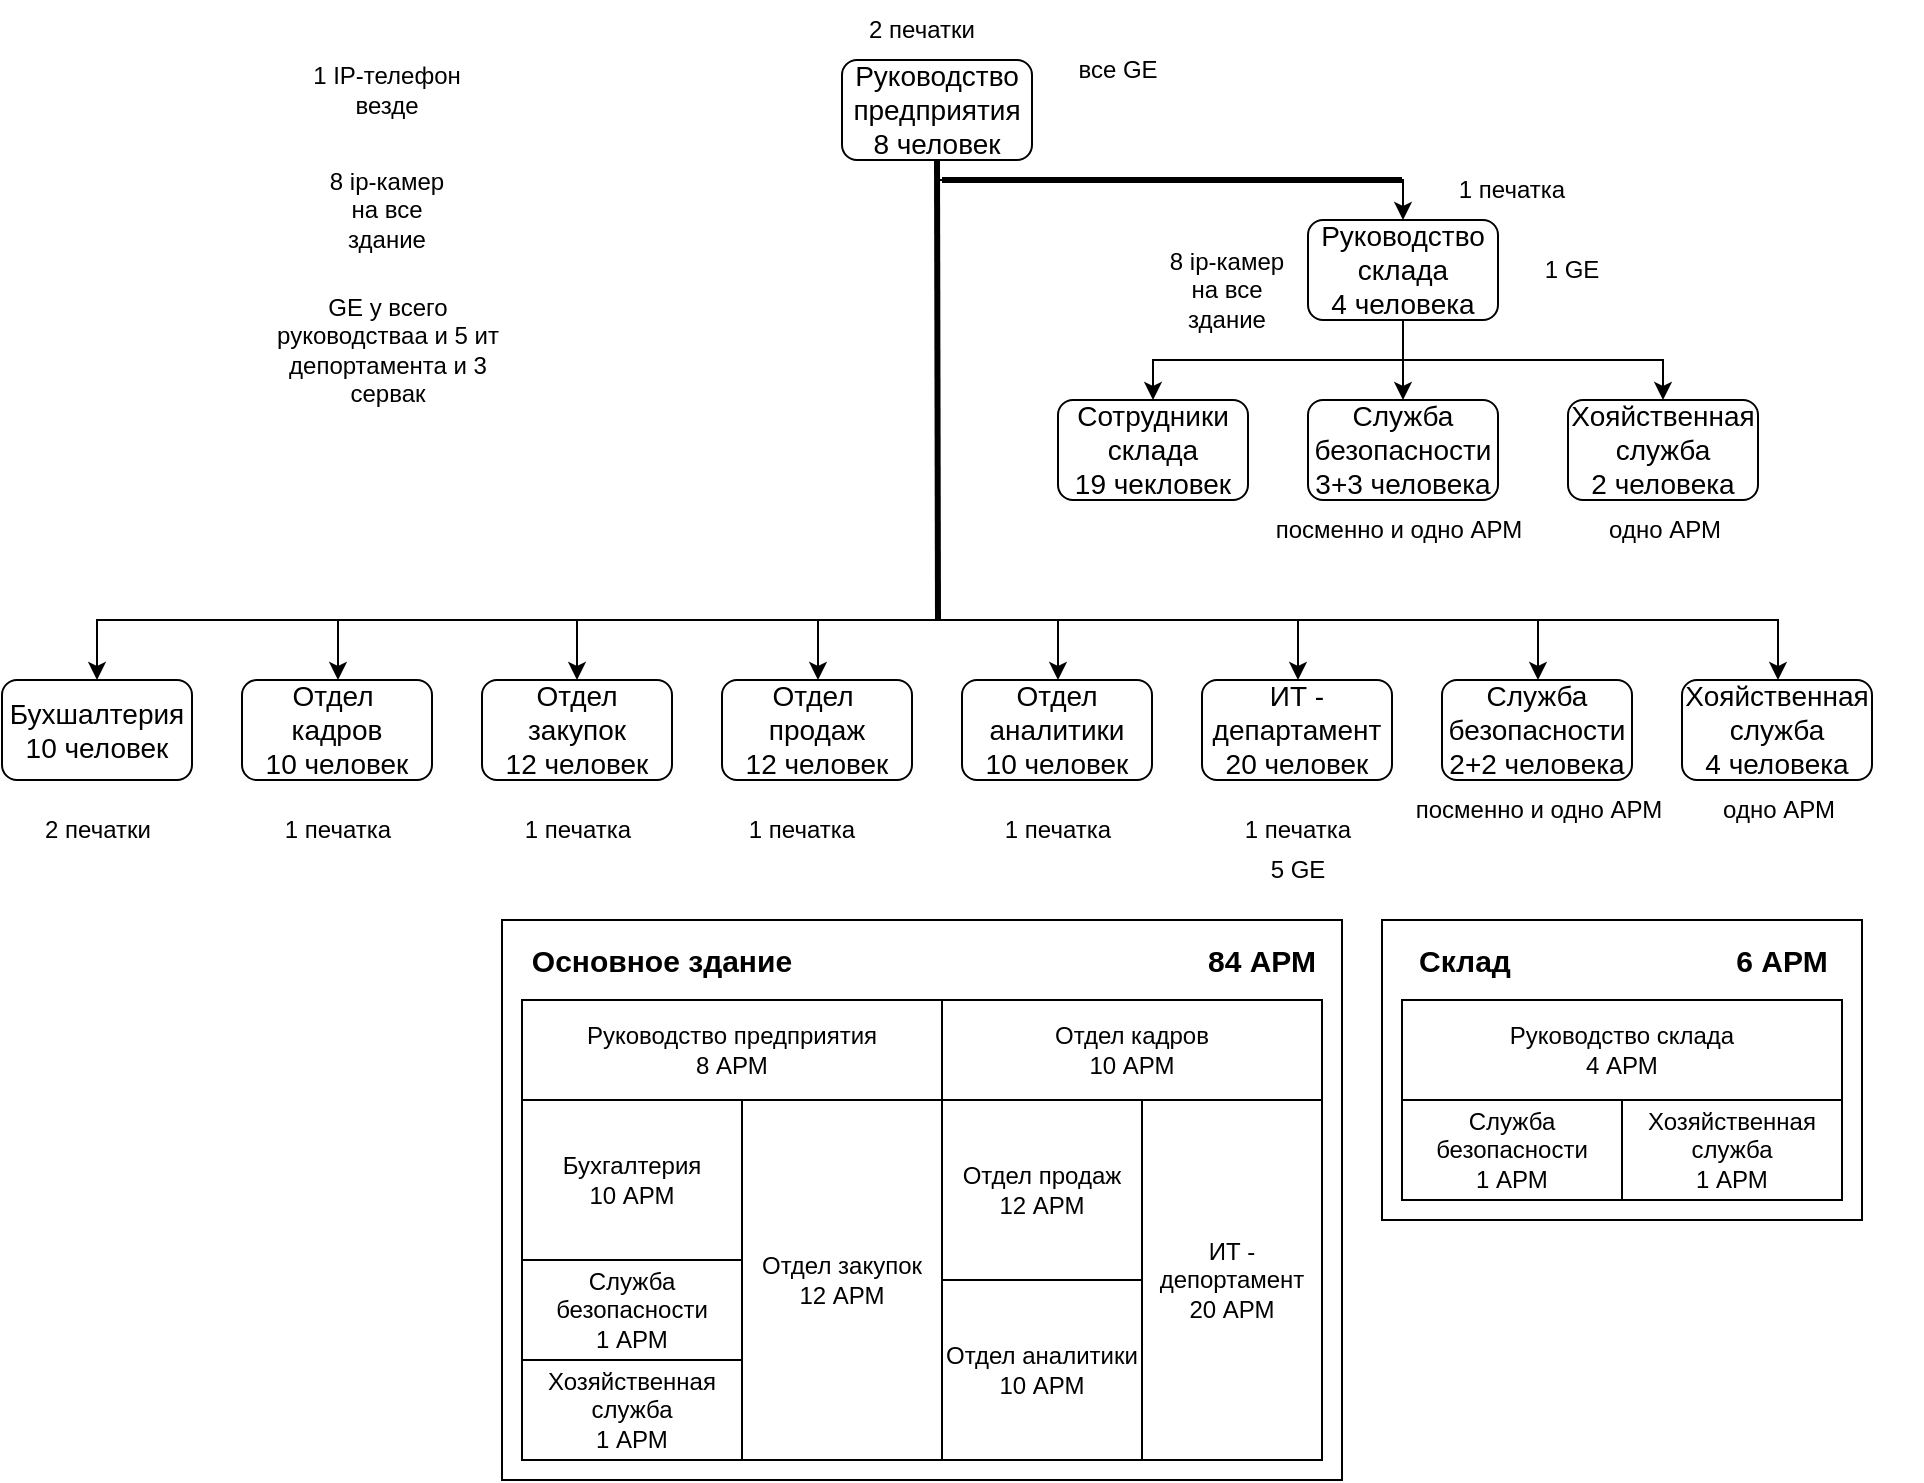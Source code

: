 <mxfile version="22.1.5" type="device">
  <diagram name="Page-1" id="h4J83EsfyEsbaeJ1aICJ">
    <mxGraphModel dx="2284" dy="816" grid="1" gridSize="10" guides="1" tooltips="1" connect="1" arrows="1" fold="1" page="1" pageScale="1" pageWidth="850" pageHeight="1100" math="0" shadow="0">
      <root>
        <mxCell id="0" />
        <mxCell id="1" parent="0" />
        <mxCell id="YGPuPkG9yJ9oTARoy1Cu-22" style="edgeStyle=orthogonalEdgeStyle;rounded=0;orthogonalLoop=1;jettySize=auto;html=1;exitX=0.5;exitY=1;exitDx=0;exitDy=0;entryX=0.5;entryY=0;entryDx=0;entryDy=0;" edge="1" parent="1" source="YGPuPkG9yJ9oTARoy1Cu-4" target="YGPuPkG9yJ9oTARoy1Cu-10">
          <mxGeometry relative="1" as="geometry">
            <Array as="points">
              <mxPoint x="408" y="360" />
              <mxPoint x="-12" y="360" />
            </Array>
          </mxGeometry>
        </mxCell>
        <mxCell id="YGPuPkG9yJ9oTARoy1Cu-23" style="edgeStyle=orthogonalEdgeStyle;rounded=0;orthogonalLoop=1;jettySize=auto;html=1;exitX=0.5;exitY=1;exitDx=0;exitDy=0;" edge="1" parent="1" source="YGPuPkG9yJ9oTARoy1Cu-4" target="YGPuPkG9yJ9oTARoy1Cu-11">
          <mxGeometry relative="1" as="geometry">
            <Array as="points">
              <mxPoint x="408" y="360" />
              <mxPoint x="108" y="360" />
            </Array>
          </mxGeometry>
        </mxCell>
        <mxCell id="YGPuPkG9yJ9oTARoy1Cu-24" style="edgeStyle=orthogonalEdgeStyle;rounded=0;orthogonalLoop=1;jettySize=auto;html=1;exitX=0.5;exitY=1;exitDx=0;exitDy=0;entryX=0.5;entryY=0;entryDx=0;entryDy=0;" edge="1" parent="1" source="YGPuPkG9yJ9oTARoy1Cu-4" target="YGPuPkG9yJ9oTARoy1Cu-12">
          <mxGeometry relative="1" as="geometry">
            <Array as="points">
              <mxPoint x="408" y="360" />
              <mxPoint x="228" y="360" />
            </Array>
          </mxGeometry>
        </mxCell>
        <mxCell id="YGPuPkG9yJ9oTARoy1Cu-25" style="edgeStyle=orthogonalEdgeStyle;rounded=0;orthogonalLoop=1;jettySize=auto;html=1;exitX=0.5;exitY=1;exitDx=0;exitDy=0;" edge="1" parent="1" source="YGPuPkG9yJ9oTARoy1Cu-4" target="YGPuPkG9yJ9oTARoy1Cu-13">
          <mxGeometry relative="1" as="geometry">
            <Array as="points">
              <mxPoint x="408" y="360" />
              <mxPoint x="348" y="360" />
            </Array>
          </mxGeometry>
        </mxCell>
        <mxCell id="YGPuPkG9yJ9oTARoy1Cu-26" style="edgeStyle=orthogonalEdgeStyle;rounded=0;orthogonalLoop=1;jettySize=auto;html=1;exitX=0.5;exitY=1;exitDx=0;exitDy=0;" edge="1" parent="1" source="YGPuPkG9yJ9oTARoy1Cu-4" target="YGPuPkG9yJ9oTARoy1Cu-14">
          <mxGeometry relative="1" as="geometry">
            <Array as="points">
              <mxPoint x="408" y="360" />
              <mxPoint x="468" y="360" />
            </Array>
          </mxGeometry>
        </mxCell>
        <mxCell id="YGPuPkG9yJ9oTARoy1Cu-27" style="edgeStyle=orthogonalEdgeStyle;rounded=0;orthogonalLoop=1;jettySize=auto;html=1;exitX=0.5;exitY=1;exitDx=0;exitDy=0;" edge="1" parent="1" source="YGPuPkG9yJ9oTARoy1Cu-4" target="YGPuPkG9yJ9oTARoy1Cu-15">
          <mxGeometry relative="1" as="geometry">
            <Array as="points">
              <mxPoint x="408" y="360" />
              <mxPoint x="588" y="360" />
            </Array>
          </mxGeometry>
        </mxCell>
        <mxCell id="YGPuPkG9yJ9oTARoy1Cu-28" style="edgeStyle=orthogonalEdgeStyle;rounded=0;orthogonalLoop=1;jettySize=auto;html=1;exitX=0.5;exitY=1;exitDx=0;exitDy=0;" edge="1" parent="1" source="YGPuPkG9yJ9oTARoy1Cu-4" target="YGPuPkG9yJ9oTARoy1Cu-17">
          <mxGeometry relative="1" as="geometry">
            <Array as="points">
              <mxPoint x="408" y="360" />
              <mxPoint x="708" y="360" />
            </Array>
          </mxGeometry>
        </mxCell>
        <mxCell id="YGPuPkG9yJ9oTARoy1Cu-29" style="edgeStyle=orthogonalEdgeStyle;rounded=0;orthogonalLoop=1;jettySize=auto;html=1;exitX=0.5;exitY=1;exitDx=0;exitDy=0;" edge="1" parent="1" source="YGPuPkG9yJ9oTARoy1Cu-4" target="YGPuPkG9yJ9oTARoy1Cu-19">
          <mxGeometry relative="1" as="geometry">
            <Array as="points">
              <mxPoint x="408" y="360" />
              <mxPoint x="828" y="360" />
            </Array>
          </mxGeometry>
        </mxCell>
        <mxCell id="YGPuPkG9yJ9oTARoy1Cu-38" style="edgeStyle=orthogonalEdgeStyle;rounded=0;orthogonalLoop=1;jettySize=auto;html=1;exitX=0.5;exitY=1;exitDx=0;exitDy=0;entryX=0.5;entryY=0;entryDx=0;entryDy=0;" edge="1" parent="1" source="YGPuPkG9yJ9oTARoy1Cu-4" target="YGPuPkG9yJ9oTARoy1Cu-5">
          <mxGeometry relative="1" as="geometry">
            <Array as="points">
              <mxPoint x="407" y="140" />
              <mxPoint x="641" y="140" />
            </Array>
          </mxGeometry>
        </mxCell>
        <mxCell id="YGPuPkG9yJ9oTARoy1Cu-4" value="&lt;span style=&quot;font-size: 14px;&quot;&gt;Руководство предприятия&lt;br&gt;8 человек&lt;br&gt;&lt;/span&gt;" style="rounded=1;whiteSpace=wrap;html=1;" vertex="1" parent="1">
          <mxGeometry x="360" y="80" width="95" height="50" as="geometry" />
        </mxCell>
        <mxCell id="YGPuPkG9yJ9oTARoy1Cu-31" style="edgeStyle=orthogonalEdgeStyle;rounded=0;orthogonalLoop=1;jettySize=auto;html=1;exitX=0.5;exitY=1;exitDx=0;exitDy=0;" edge="1" parent="1" source="YGPuPkG9yJ9oTARoy1Cu-5" target="YGPuPkG9yJ9oTARoy1Cu-6">
          <mxGeometry relative="1" as="geometry" />
        </mxCell>
        <mxCell id="YGPuPkG9yJ9oTARoy1Cu-32" style="edgeStyle=orthogonalEdgeStyle;rounded=0;orthogonalLoop=1;jettySize=auto;html=1;exitX=0.5;exitY=1;exitDx=0;exitDy=0;entryX=0.5;entryY=0;entryDx=0;entryDy=0;" edge="1" parent="1" source="YGPuPkG9yJ9oTARoy1Cu-5" target="YGPuPkG9yJ9oTARoy1Cu-9">
          <mxGeometry relative="1" as="geometry" />
        </mxCell>
        <mxCell id="YGPuPkG9yJ9oTARoy1Cu-33" style="edgeStyle=orthogonalEdgeStyle;rounded=0;orthogonalLoop=1;jettySize=auto;html=1;exitX=0.5;exitY=1;exitDx=0;exitDy=0;entryX=0.5;entryY=0;entryDx=0;entryDy=0;" edge="1" parent="1" source="YGPuPkG9yJ9oTARoy1Cu-5" target="YGPuPkG9yJ9oTARoy1Cu-18">
          <mxGeometry relative="1" as="geometry" />
        </mxCell>
        <mxCell id="YGPuPkG9yJ9oTARoy1Cu-5" value="&lt;span style=&quot;font-size: 14px;&quot;&gt;Руководство склада&lt;br&gt;4 человека&lt;br&gt;&lt;/span&gt;" style="rounded=1;whiteSpace=wrap;html=1;" vertex="1" parent="1">
          <mxGeometry x="593" y="160" width="95" height="50" as="geometry" />
        </mxCell>
        <mxCell id="YGPuPkG9yJ9oTARoy1Cu-6" value="&lt;span style=&quot;font-size: 14px;&quot;&gt;Сотрудники склада&lt;br&gt;19 чекловек&lt;br&gt;&lt;/span&gt;" style="rounded=1;whiteSpace=wrap;html=1;" vertex="1" parent="1">
          <mxGeometry x="468" y="250" width="95" height="50" as="geometry" />
        </mxCell>
        <mxCell id="YGPuPkG9yJ9oTARoy1Cu-9" value="&lt;span style=&quot;font-size: 14px;&quot;&gt;Служба безопасности&lt;br&gt;3+3 человека&lt;br&gt;&lt;/span&gt;" style="rounded=1;whiteSpace=wrap;html=1;" vertex="1" parent="1">
          <mxGeometry x="593" y="250" width="95" height="50" as="geometry" />
        </mxCell>
        <mxCell id="YGPuPkG9yJ9oTARoy1Cu-10" value="&lt;span style=&quot;font-size: 14px;&quot;&gt;Бухшалтерия&lt;br&gt;10 человек&lt;br&gt;&lt;/span&gt;" style="rounded=1;whiteSpace=wrap;html=1;" vertex="1" parent="1">
          <mxGeometry x="-60" y="390" width="95" height="50" as="geometry" />
        </mxCell>
        <mxCell id="YGPuPkG9yJ9oTARoy1Cu-11" value="&lt;span style=&quot;font-size: 14px;&quot;&gt;Отдел&amp;nbsp; кадров&lt;br&gt;10 человек&lt;br&gt;&lt;/span&gt;" style="rounded=1;whiteSpace=wrap;html=1;" vertex="1" parent="1">
          <mxGeometry x="60" y="390" width="95" height="50" as="geometry" />
        </mxCell>
        <mxCell id="YGPuPkG9yJ9oTARoy1Cu-12" value="&lt;span style=&quot;font-size: 14px;&quot;&gt;Отдел закупок&lt;br&gt;12 человек&lt;br&gt;&lt;/span&gt;" style="rounded=1;whiteSpace=wrap;html=1;" vertex="1" parent="1">
          <mxGeometry x="180" y="390" width="95" height="50" as="geometry" />
        </mxCell>
        <mxCell id="YGPuPkG9yJ9oTARoy1Cu-13" value="&lt;span style=&quot;font-size: 14px;&quot;&gt;Отдел&amp;nbsp; продаж&lt;br&gt;12 человек&lt;br&gt;&lt;/span&gt;" style="rounded=1;whiteSpace=wrap;html=1;" vertex="1" parent="1">
          <mxGeometry x="300" y="390" width="95" height="50" as="geometry" />
        </mxCell>
        <mxCell id="YGPuPkG9yJ9oTARoy1Cu-14" value="&lt;span style=&quot;font-size: 14px;&quot;&gt;Отдел аналитики&lt;br&gt;10 человек&lt;br&gt;&lt;/span&gt;" style="rounded=1;whiteSpace=wrap;html=1;" vertex="1" parent="1">
          <mxGeometry x="420" y="390" width="95" height="50" as="geometry" />
        </mxCell>
        <mxCell id="YGPuPkG9yJ9oTARoy1Cu-15" value="&lt;span style=&quot;font-size: 14px;&quot;&gt;ИТ - департамент&lt;br&gt;20 человек&lt;br&gt;&lt;/span&gt;" style="rounded=1;whiteSpace=wrap;html=1;" vertex="1" parent="1">
          <mxGeometry x="540" y="390" width="95" height="50" as="geometry" />
        </mxCell>
        <mxCell id="YGPuPkG9yJ9oTARoy1Cu-17" value="&lt;span style=&quot;font-size: 14px;&quot;&gt;Служба безопасности&lt;br&gt;2+2 человека&lt;br&gt;&lt;/span&gt;" style="rounded=1;whiteSpace=wrap;html=1;" vertex="1" parent="1">
          <mxGeometry x="660" y="390" width="95" height="50" as="geometry" />
        </mxCell>
        <mxCell id="YGPuPkG9yJ9oTARoy1Cu-18" value="&lt;span style=&quot;font-size: 14px;&quot;&gt;Хояйственная служба&lt;br&gt;2 человека&lt;br&gt;&lt;/span&gt;" style="rounded=1;whiteSpace=wrap;html=1;" vertex="1" parent="1">
          <mxGeometry x="723" y="250" width="95" height="50" as="geometry" />
        </mxCell>
        <mxCell id="YGPuPkG9yJ9oTARoy1Cu-19" value="&lt;span style=&quot;font-size: 14px;&quot;&gt;Хояйственная служба&lt;br&gt;4 человека&lt;br&gt;&lt;/span&gt;" style="rounded=1;whiteSpace=wrap;html=1;" vertex="1" parent="1">
          <mxGeometry x="780" y="390" width="95" height="50" as="geometry" />
        </mxCell>
        <mxCell id="YGPuPkG9yJ9oTARoy1Cu-21" style="edgeStyle=orthogonalEdgeStyle;rounded=0;orthogonalLoop=1;jettySize=auto;html=1;exitX=0.5;exitY=1;exitDx=0;exitDy=0;" edge="1" parent="1" source="YGPuPkG9yJ9oTARoy1Cu-4" target="YGPuPkG9yJ9oTARoy1Cu-4">
          <mxGeometry relative="1" as="geometry" />
        </mxCell>
        <mxCell id="YGPuPkG9yJ9oTARoy1Cu-34" value="" style="endArrow=none;html=1;rounded=0;entryX=0.5;entryY=1;entryDx=0;entryDy=0;strokeWidth=3;" edge="1" parent="1" target="YGPuPkG9yJ9oTARoy1Cu-4">
          <mxGeometry width="50" height="50" relative="1" as="geometry">
            <mxPoint x="408" y="360" as="sourcePoint" />
            <mxPoint x="450" y="380" as="targetPoint" />
          </mxGeometry>
        </mxCell>
        <mxCell id="YGPuPkG9yJ9oTARoy1Cu-39" value="" style="endArrow=none;html=1;rounded=0;strokeWidth=3;" edge="1" parent="1">
          <mxGeometry width="50" height="50" relative="1" as="geometry">
            <mxPoint x="410" y="140" as="sourcePoint" />
            <mxPoint x="640" y="140" as="targetPoint" />
          </mxGeometry>
        </mxCell>
        <mxCell id="YGPuPkG9yJ9oTARoy1Cu-42" value="посменно и одно АРМ" style="text;html=1;align=center;verticalAlign=middle;resizable=0;points=[];autosize=1;strokeColor=none;fillColor=none;" vertex="1" parent="1">
          <mxGeometry x="563" y="300" width="150" height="30" as="geometry" />
        </mxCell>
        <mxCell id="YGPuPkG9yJ9oTARoy1Cu-44" value="одно АРМ" style="text;html=1;align=center;verticalAlign=middle;resizable=0;points=[];autosize=1;strokeColor=none;fillColor=none;" vertex="1" parent="1">
          <mxGeometry x="730.5" y="300" width="80" height="30" as="geometry" />
        </mxCell>
        <mxCell id="YGPuPkG9yJ9oTARoy1Cu-45" value="одно АРМ" style="text;html=1;align=center;verticalAlign=middle;resizable=0;points=[];autosize=1;strokeColor=none;fillColor=none;" vertex="1" parent="1">
          <mxGeometry x="787.5" y="440" width="80" height="30" as="geometry" />
        </mxCell>
        <mxCell id="YGPuPkG9yJ9oTARoy1Cu-46" value="посменно и одно АРМ" style="text;html=1;align=center;verticalAlign=middle;resizable=0;points=[];autosize=1;strokeColor=none;fillColor=none;" vertex="1" parent="1">
          <mxGeometry x="632.5" y="440" width="150" height="30" as="geometry" />
        </mxCell>
        <mxCell id="YGPuPkG9yJ9oTARoy1Cu-47" value="" style="rounded=0;whiteSpace=wrap;html=1;" vertex="1" parent="1">
          <mxGeometry x="190" y="510" width="420" height="280" as="geometry" />
        </mxCell>
        <mxCell id="YGPuPkG9yJ9oTARoy1Cu-48" value="&lt;b style=&quot;border-color: var(--border-color); font-size: 15px;&quot;&gt;Основное здание&lt;/b&gt;" style="text;html=1;strokeColor=none;fillColor=none;align=center;verticalAlign=middle;whiteSpace=wrap;rounded=0;" vertex="1" parent="1">
          <mxGeometry x="200" y="510" width="140" height="40" as="geometry" />
        </mxCell>
        <mxCell id="YGPuPkG9yJ9oTARoy1Cu-50" value="" style="rounded=0;whiteSpace=wrap;html=1;fillColor=none;" vertex="1" parent="1">
          <mxGeometry x="200" y="550" width="400" height="230" as="geometry" />
        </mxCell>
        <mxCell id="YGPuPkG9yJ9oTARoy1Cu-49" value="&lt;font style=&quot;font-size: 12px;&quot;&gt;Руководство предприятия&lt;br&gt;8 АРМ&lt;/font&gt;" style="rounded=0;whiteSpace=wrap;html=1;" vertex="1" parent="1">
          <mxGeometry x="200" y="550" width="210" height="50" as="geometry" />
        </mxCell>
        <mxCell id="YGPuPkG9yJ9oTARoy1Cu-51" value="&lt;b style=&quot;border-color: var(--border-color); font-size: 15px;&quot;&gt;84 АРМ&lt;/b&gt;" style="text;html=1;strokeColor=none;fillColor=none;align=center;verticalAlign=middle;whiteSpace=wrap;rounded=0;" vertex="1" parent="1">
          <mxGeometry x="500" y="510" width="140" height="40" as="geometry" />
        </mxCell>
        <mxCell id="YGPuPkG9yJ9oTARoy1Cu-52" value="&lt;font style=&quot;font-size: 12px;&quot;&gt;Бухгалтерия&lt;br&gt;10 АРМ&lt;br&gt;&lt;/font&gt;" style="rounded=0;whiteSpace=wrap;html=1;" vertex="1" parent="1">
          <mxGeometry x="200" y="600" width="110" height="80" as="geometry" />
        </mxCell>
        <mxCell id="YGPuPkG9yJ9oTARoy1Cu-53" value="Отдел кадров&lt;br&gt;10 АРМ" style="rounded=0;whiteSpace=wrap;html=1;" vertex="1" parent="1">
          <mxGeometry x="410" y="550" width="190" height="50" as="geometry" />
        </mxCell>
        <mxCell id="YGPuPkG9yJ9oTARoy1Cu-55" value="Отдел закупок&lt;br&gt;12 АРМ" style="rounded=0;whiteSpace=wrap;html=1;" vertex="1" parent="1">
          <mxGeometry x="310" y="600" width="100" height="180" as="geometry" />
        </mxCell>
        <mxCell id="YGPuPkG9yJ9oTARoy1Cu-56" value="Отдел продаж&lt;br&gt;12 АРМ" style="rounded=0;whiteSpace=wrap;html=1;" vertex="1" parent="1">
          <mxGeometry x="410" y="600" width="100" height="90" as="geometry" />
        </mxCell>
        <mxCell id="YGPuPkG9yJ9oTARoy1Cu-60" value="Отдел аналитики&lt;br&gt;10 АРМ" style="rounded=0;whiteSpace=wrap;html=1;" vertex="1" parent="1">
          <mxGeometry x="410" y="690" width="100" height="90" as="geometry" />
        </mxCell>
        <mxCell id="YGPuPkG9yJ9oTARoy1Cu-61" value="&lt;font style=&quot;font-size: 12px;&quot;&gt;ИТ - депортамент&lt;br&gt;20 АРМ&lt;br&gt;&lt;/font&gt;" style="rounded=0;whiteSpace=wrap;html=1;" vertex="1" parent="1">
          <mxGeometry x="510" y="600" width="90" height="180" as="geometry" />
        </mxCell>
        <mxCell id="YGPuPkG9yJ9oTARoy1Cu-62" value="Служба безопасности&lt;br&gt;1 АРМ" style="rounded=0;whiteSpace=wrap;html=1;" vertex="1" parent="1">
          <mxGeometry x="200" y="680" width="110" height="50" as="geometry" />
        </mxCell>
        <mxCell id="YGPuPkG9yJ9oTARoy1Cu-63" value="Хозяйственная служба&lt;br&gt;1 АРМ" style="rounded=0;whiteSpace=wrap;html=1;" vertex="1" parent="1">
          <mxGeometry x="200" y="730" width="110" height="50" as="geometry" />
        </mxCell>
        <mxCell id="YGPuPkG9yJ9oTARoy1Cu-65" value="" style="rounded=0;whiteSpace=wrap;html=1;" vertex="1" parent="1">
          <mxGeometry x="630" y="510" width="240" height="150" as="geometry" />
        </mxCell>
        <mxCell id="YGPuPkG9yJ9oTARoy1Cu-66" value="&lt;span style=&quot;font-size: 15px;&quot;&gt;&lt;b&gt;Склад&lt;/b&gt;&lt;/span&gt;" style="text;html=1;strokeColor=none;fillColor=none;align=center;verticalAlign=middle;whiteSpace=wrap;rounded=0;" vertex="1" parent="1">
          <mxGeometry x="630" y="510" width="83" height="40" as="geometry" />
        </mxCell>
        <mxCell id="YGPuPkG9yJ9oTARoy1Cu-67" value="" style="rounded=0;whiteSpace=wrap;html=1;fillColor=none;" vertex="1" parent="1">
          <mxGeometry x="640" y="550" width="210" height="100" as="geometry" />
        </mxCell>
        <mxCell id="YGPuPkG9yJ9oTARoy1Cu-68" value="&lt;font style=&quot;font-size: 12px;&quot;&gt;Руководство склада&lt;br&gt;4 АРМ&lt;/font&gt;" style="rounded=0;whiteSpace=wrap;html=1;" vertex="1" parent="1">
          <mxGeometry x="640" y="550" width="220" height="50" as="geometry" />
        </mxCell>
        <mxCell id="YGPuPkG9yJ9oTARoy1Cu-69" value="&lt;b style=&quot;border-color: var(--border-color); font-size: 15px;&quot;&gt;6 АРМ&lt;/b&gt;" style="text;html=1;strokeColor=none;fillColor=none;align=center;verticalAlign=middle;whiteSpace=wrap;rounded=0;" vertex="1" parent="1">
          <mxGeometry x="760" y="510" width="140" height="40" as="geometry" />
        </mxCell>
        <mxCell id="YGPuPkG9yJ9oTARoy1Cu-76" value="Служба безопасности&lt;br&gt;1 АРМ" style="rounded=0;whiteSpace=wrap;html=1;" vertex="1" parent="1">
          <mxGeometry x="640" y="600" width="110" height="50" as="geometry" />
        </mxCell>
        <mxCell id="YGPuPkG9yJ9oTARoy1Cu-77" value="Хозяйственная служба&lt;br&gt;1 АРМ" style="rounded=0;whiteSpace=wrap;html=1;" vertex="1" parent="1">
          <mxGeometry x="750" y="600" width="110" height="50" as="geometry" />
        </mxCell>
        <mxCell id="YGPuPkG9yJ9oTARoy1Cu-78" value="2 печатки" style="text;html=1;strokeColor=none;fillColor=none;align=center;verticalAlign=middle;whiteSpace=wrap;rounded=0;" vertex="1" parent="1">
          <mxGeometry x="370" y="50" width="60" height="30" as="geometry" />
        </mxCell>
        <mxCell id="YGPuPkG9yJ9oTARoy1Cu-79" value="2 печатки" style="text;html=1;strokeColor=none;fillColor=none;align=center;verticalAlign=middle;whiteSpace=wrap;rounded=0;" vertex="1" parent="1">
          <mxGeometry x="-42.5" y="450" width="60" height="30" as="geometry" />
        </mxCell>
        <mxCell id="YGPuPkG9yJ9oTARoy1Cu-80" value="1 печатка" style="text;html=1;strokeColor=none;fillColor=none;align=center;verticalAlign=middle;whiteSpace=wrap;rounded=0;" vertex="1" parent="1">
          <mxGeometry x="77.5" y="450" width="60" height="30" as="geometry" />
        </mxCell>
        <mxCell id="YGPuPkG9yJ9oTARoy1Cu-81" value="1 печатка" style="text;html=1;strokeColor=none;fillColor=none;align=center;verticalAlign=middle;whiteSpace=wrap;rounded=0;" vertex="1" parent="1">
          <mxGeometry x="197.5" y="450" width="60" height="30" as="geometry" />
        </mxCell>
        <mxCell id="YGPuPkG9yJ9oTARoy1Cu-82" value="1 печатка" style="text;html=1;strokeColor=none;fillColor=none;align=center;verticalAlign=middle;whiteSpace=wrap;rounded=0;" vertex="1" parent="1">
          <mxGeometry x="310" y="450" width="60" height="30" as="geometry" />
        </mxCell>
        <mxCell id="YGPuPkG9yJ9oTARoy1Cu-83" value="1 печатка" style="text;html=1;strokeColor=none;fillColor=none;align=center;verticalAlign=middle;whiteSpace=wrap;rounded=0;" vertex="1" parent="1">
          <mxGeometry x="437.5" y="450" width="60" height="30" as="geometry" />
        </mxCell>
        <mxCell id="YGPuPkG9yJ9oTARoy1Cu-84" value="1 печатка" style="text;html=1;strokeColor=none;fillColor=none;align=center;verticalAlign=middle;whiteSpace=wrap;rounded=0;" vertex="1" parent="1">
          <mxGeometry x="557.5" y="450" width="60" height="30" as="geometry" />
        </mxCell>
        <mxCell id="YGPuPkG9yJ9oTARoy1Cu-85" value="1 IP-телефон везде" style="text;html=1;strokeColor=none;fillColor=none;align=center;verticalAlign=middle;whiteSpace=wrap;rounded=0;" vertex="1" parent="1">
          <mxGeometry x="85" y="70" width="95" height="50" as="geometry" />
        </mxCell>
        <mxCell id="YGPuPkG9yJ9oTARoy1Cu-86" value="8 ip-камер на все здание" style="text;html=1;strokeColor=none;fillColor=none;align=center;verticalAlign=middle;whiteSpace=wrap;rounded=0;" vertex="1" parent="1">
          <mxGeometry x="95" y="140" width="75" height="30" as="geometry" />
        </mxCell>
        <mxCell id="YGPuPkG9yJ9oTARoy1Cu-88" value="GE у всего руководстваа и 5 ит депортамента и 3 сервак" style="text;html=1;strokeColor=none;fillColor=none;align=center;verticalAlign=middle;whiteSpace=wrap;rounded=0;" vertex="1" parent="1">
          <mxGeometry x="72.5" y="210" width="120" height="30" as="geometry" />
        </mxCell>
        <mxCell id="YGPuPkG9yJ9oTARoy1Cu-89" value="все GE" style="text;html=1;strokeColor=none;fillColor=none;align=center;verticalAlign=middle;whiteSpace=wrap;rounded=0;" vertex="1" parent="1">
          <mxGeometry x="468" y="70" width="60" height="30" as="geometry" />
        </mxCell>
        <mxCell id="YGPuPkG9yJ9oTARoy1Cu-90" value="5 GE" style="text;html=1;strokeColor=none;fillColor=none;align=center;verticalAlign=middle;whiteSpace=wrap;rounded=0;" vertex="1" parent="1">
          <mxGeometry x="557.5" y="470" width="60" height="30" as="geometry" />
        </mxCell>
        <mxCell id="YGPuPkG9yJ9oTARoy1Cu-92" value="1 GE" style="text;html=1;strokeColor=none;fillColor=none;align=center;verticalAlign=middle;whiteSpace=wrap;rounded=0;" vertex="1" parent="1">
          <mxGeometry x="695" y="170" width="60" height="30" as="geometry" />
        </mxCell>
        <mxCell id="YGPuPkG9yJ9oTARoy1Cu-93" value="1 печатка" style="text;html=1;strokeColor=none;fillColor=none;align=center;verticalAlign=middle;whiteSpace=wrap;rounded=0;" vertex="1" parent="1">
          <mxGeometry x="665" y="130" width="60" height="30" as="geometry" />
        </mxCell>
        <mxCell id="YGPuPkG9yJ9oTARoy1Cu-94" value="8 ip-камер на все здание" style="text;html=1;strokeColor=none;fillColor=none;align=center;verticalAlign=middle;whiteSpace=wrap;rounded=0;" vertex="1" parent="1">
          <mxGeometry x="515" y="180" width="75" height="30" as="geometry" />
        </mxCell>
      </root>
    </mxGraphModel>
  </diagram>
</mxfile>

